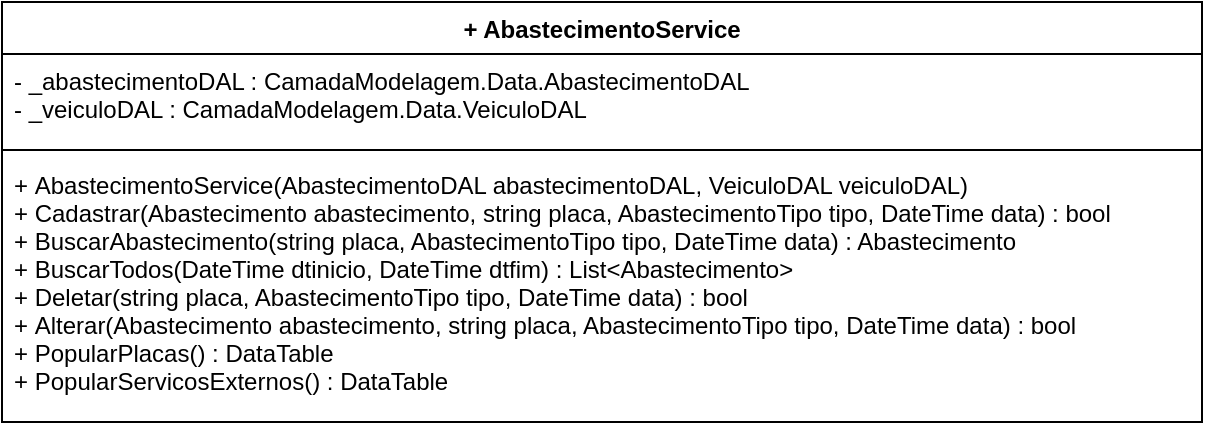 <mxfile version="12.2.0" type="device" pages="1"><diagram id="-L9IpRQf3EQlU6v8rdQ8" name="Page-1"><mxGraphModel dx="984" dy="393" grid="1" gridSize="10" guides="1" tooltips="1" connect="1" arrows="1" fold="1" page="1" pageScale="1" pageWidth="1169" pageHeight="827" math="0" shadow="0"><root><mxCell id="0"/><mxCell id="1" parent="0"/><mxCell id="MYMX8F3CuHnzxPZbWVWI-5" value="+ AbastecimentoService" style="swimlane;fontStyle=1;align=center;verticalAlign=top;childLayout=stackLayout;horizontal=1;startSize=26;horizontalStack=0;resizeParent=1;resizeParentMax=0;resizeLast=0;collapsible=1;marginBottom=0;" vertex="1" parent="1"><mxGeometry x="10" y="70" width="600" height="210" as="geometry"/></mxCell><mxCell id="MYMX8F3CuHnzxPZbWVWI-6" value="- _abastecimentoDAL : CamadaModelagem.Data.AbastecimentoDAL&#10;- _veiculoDAL : CamadaModelagem.Data.VeiculoDAL" style="text;strokeColor=none;fillColor=none;align=left;verticalAlign=top;spacingLeft=4;spacingRight=4;overflow=hidden;rotatable=0;points=[[0,0.5],[1,0.5]];portConstraint=eastwest;" vertex="1" parent="MYMX8F3CuHnzxPZbWVWI-5"><mxGeometry y="26" width="600" height="44" as="geometry"/></mxCell><mxCell id="MYMX8F3CuHnzxPZbWVWI-7" value="" style="line;strokeWidth=1;fillColor=none;align=left;verticalAlign=middle;spacingTop=-1;spacingLeft=3;spacingRight=3;rotatable=0;labelPosition=right;points=[];portConstraint=eastwest;" vertex="1" parent="MYMX8F3CuHnzxPZbWVWI-5"><mxGeometry y="70" width="600" height="8" as="geometry"/></mxCell><mxCell id="MYMX8F3CuHnzxPZbWVWI-8" value="+ AbastecimentoService(AbastecimentoDAL abastecimentoDAL, VeiculoDAL veiculoDAL)&#10;+ Cadastrar(Abastecimento abastecimento, string placa, AbastecimentoTipo tipo, DateTime data) : bool&#10;+ BuscarAbastecimento(string placa, AbastecimentoTipo tipo, DateTime data) : Abastecimento&#10;+ BuscarTodos(DateTime dtinicio, DateTime dtfim) : List&lt;Abastecimento&gt;&#10;+ Deletar(string placa, AbastecimentoTipo tipo, DateTime data) : bool&#10;+ Alterar(Abastecimento abastecimento, string placa, AbastecimentoTipo tipo, DateTime data) : bool&#10;+ PopularPlacas() : DataTable&#10;+ PopularServicosExternos() : DataTable" style="text;strokeColor=none;fillColor=none;align=left;verticalAlign=top;spacingLeft=4;spacingRight=4;overflow=hidden;rotatable=0;points=[[0,0.5],[1,0.5]];portConstraint=eastwest;" vertex="1" parent="MYMX8F3CuHnzxPZbWVWI-5"><mxGeometry y="78" width="600" height="132" as="geometry"/></mxCell></root></mxGraphModel></diagram></mxfile>